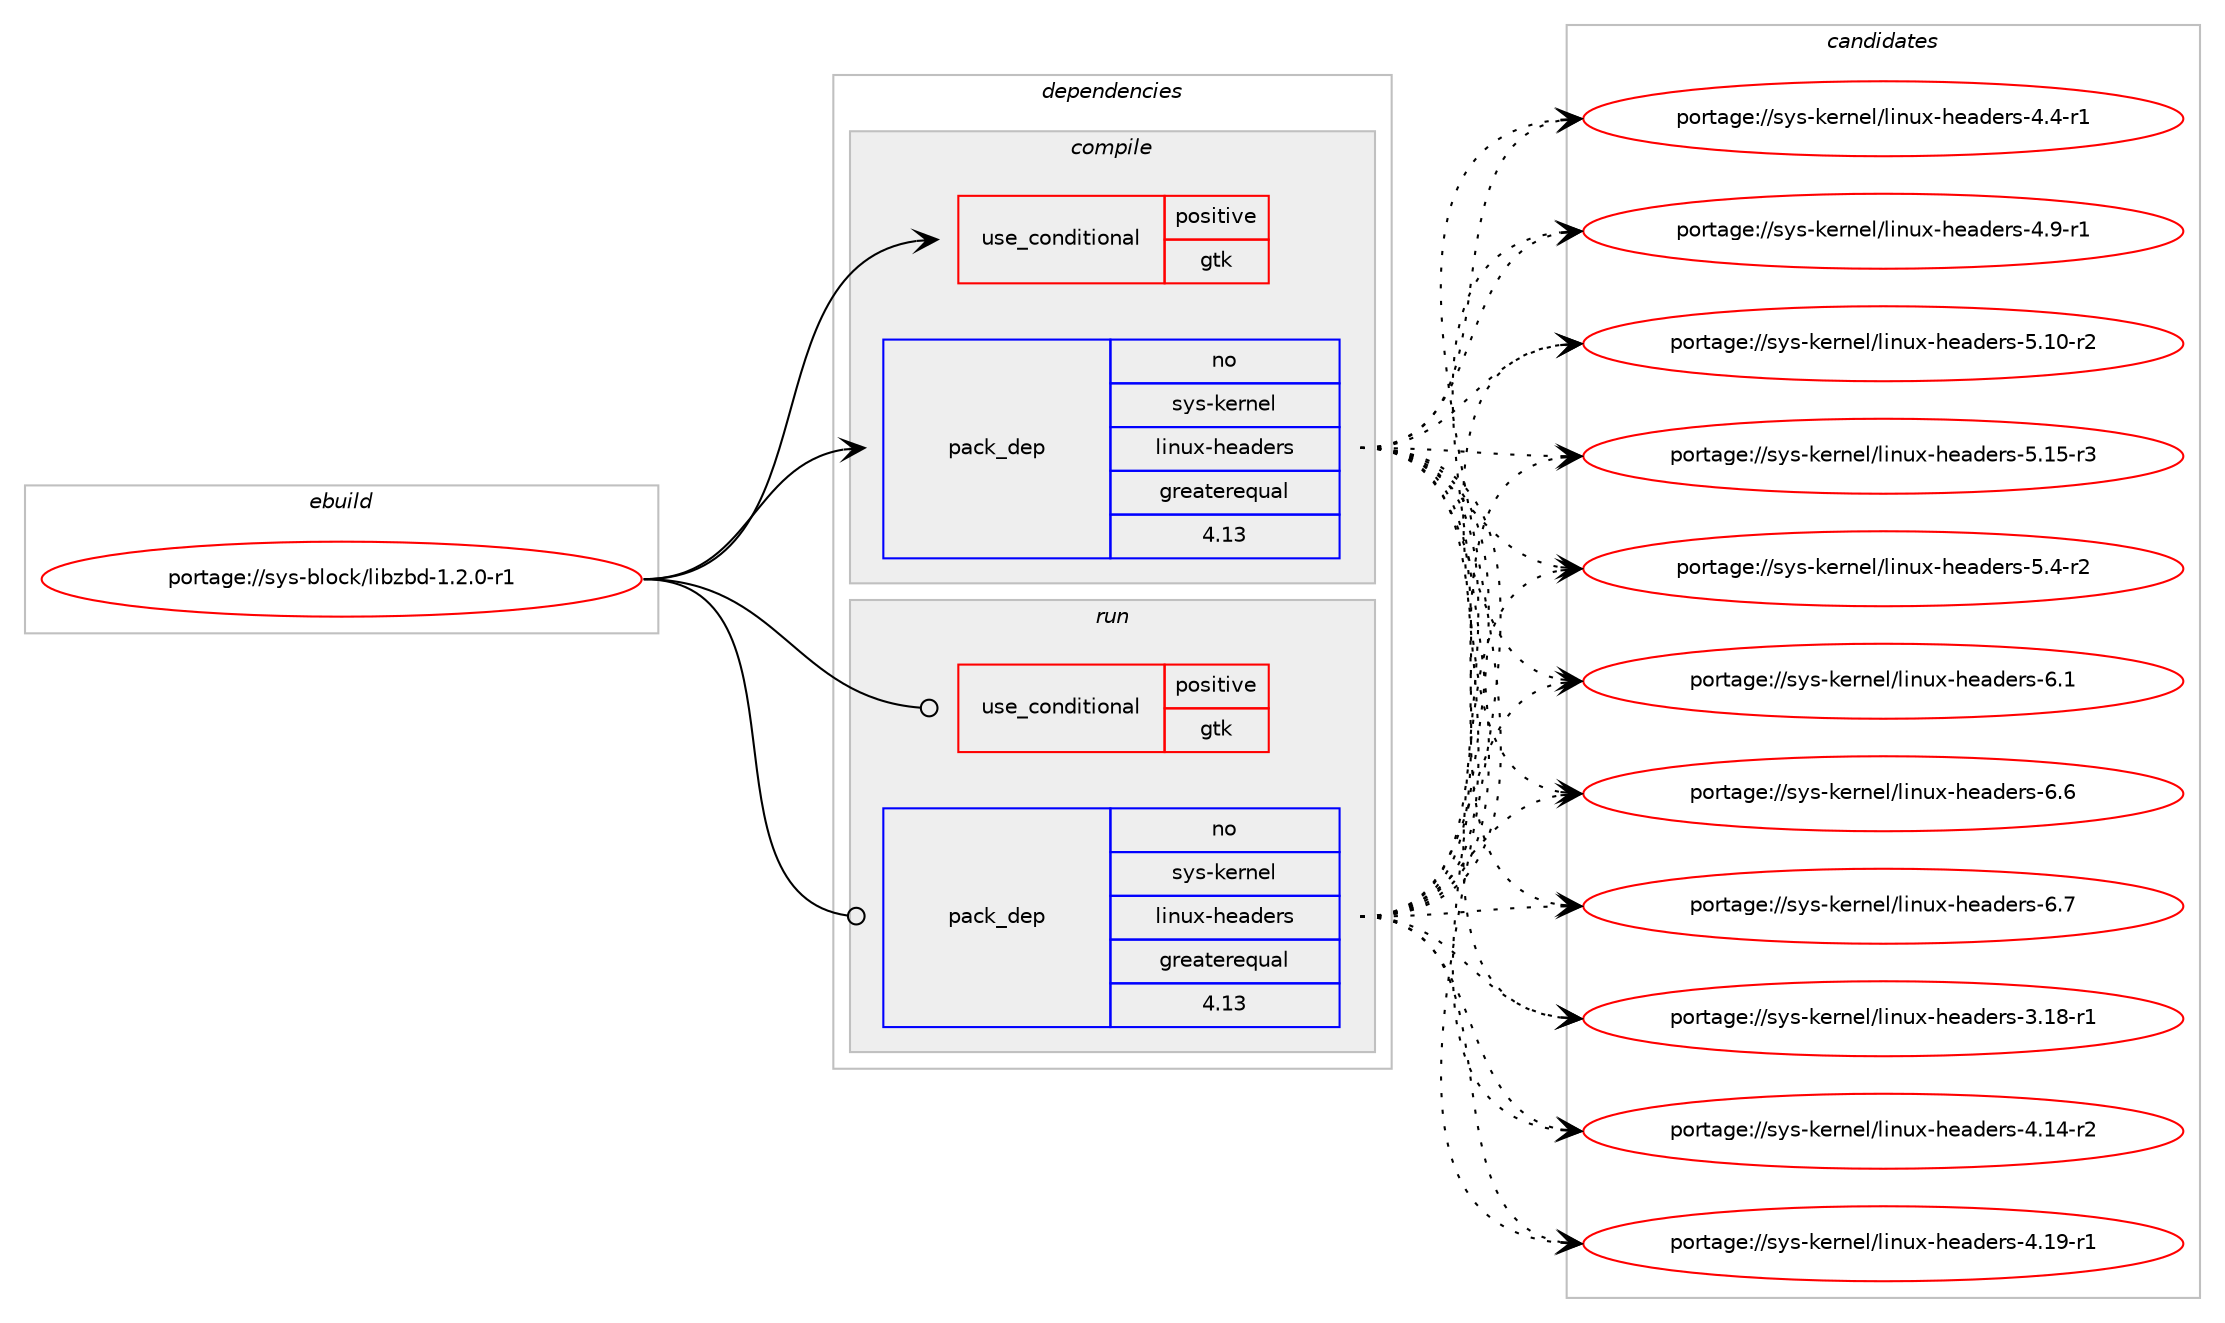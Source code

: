 digraph prolog {

# *************
# Graph options
# *************

newrank=true;
concentrate=true;
compound=true;
graph [rankdir=LR,fontname=Helvetica,fontsize=10,ranksep=1.5];#, ranksep=2.5, nodesep=0.2];
edge  [arrowhead=vee];
node  [fontname=Helvetica,fontsize=10];

# **********
# The ebuild
# **********

subgraph cluster_leftcol {
color=gray;
rank=same;
label=<<i>ebuild</i>>;
id [label="portage://sys-block/libzbd-1.2.0-r1", color=red, width=4, href="../sys-block/libzbd-1.2.0-r1.svg"];
}

# ****************
# The dependencies
# ****************

subgraph cluster_midcol {
color=gray;
label=<<i>dependencies</i>>;
subgraph cluster_compile {
fillcolor="#eeeeee";
style=filled;
label=<<i>compile</i>>;
subgraph cond13456 {
dependency19894 [label=<<TABLE BORDER="0" CELLBORDER="1" CELLSPACING="0" CELLPADDING="4"><TR><TD ROWSPAN="3" CELLPADDING="10">use_conditional</TD></TR><TR><TD>positive</TD></TR><TR><TD>gtk</TD></TR></TABLE>>, shape=none, color=red];
# *** BEGIN UNKNOWN DEPENDENCY TYPE (TODO) ***
# dependency19894 -> package_dependency(portage://sys-block/libzbd-1.2.0-r1,install,no,x11-libs,gtk+,none,[,,],[slot(3)],[])
# *** END UNKNOWN DEPENDENCY TYPE (TODO) ***

}
id:e -> dependency19894:w [weight=20,style="solid",arrowhead="vee"];
subgraph pack6257 {
dependency19895 [label=<<TABLE BORDER="0" CELLBORDER="1" CELLSPACING="0" CELLPADDING="4" WIDTH="220"><TR><TD ROWSPAN="6" CELLPADDING="30">pack_dep</TD></TR><TR><TD WIDTH="110">no</TD></TR><TR><TD>sys-kernel</TD></TR><TR><TD>linux-headers</TD></TR><TR><TD>greaterequal</TD></TR><TR><TD>4.13</TD></TR></TABLE>>, shape=none, color=blue];
}
id:e -> dependency19895:w [weight=20,style="solid",arrowhead="vee"];
}
subgraph cluster_compileandrun {
fillcolor="#eeeeee";
style=filled;
label=<<i>compile and run</i>>;
}
subgraph cluster_run {
fillcolor="#eeeeee";
style=filled;
label=<<i>run</i>>;
subgraph cond13457 {
dependency19896 [label=<<TABLE BORDER="0" CELLBORDER="1" CELLSPACING="0" CELLPADDING="4"><TR><TD ROWSPAN="3" CELLPADDING="10">use_conditional</TD></TR><TR><TD>positive</TD></TR><TR><TD>gtk</TD></TR></TABLE>>, shape=none, color=red];
# *** BEGIN UNKNOWN DEPENDENCY TYPE (TODO) ***
# dependency19896 -> package_dependency(portage://sys-block/libzbd-1.2.0-r1,run,no,x11-libs,gtk+,none,[,,],[slot(3)],[])
# *** END UNKNOWN DEPENDENCY TYPE (TODO) ***

}
id:e -> dependency19896:w [weight=20,style="solid",arrowhead="odot"];
subgraph pack6258 {
dependency19897 [label=<<TABLE BORDER="0" CELLBORDER="1" CELLSPACING="0" CELLPADDING="4" WIDTH="220"><TR><TD ROWSPAN="6" CELLPADDING="30">pack_dep</TD></TR><TR><TD WIDTH="110">no</TD></TR><TR><TD>sys-kernel</TD></TR><TR><TD>linux-headers</TD></TR><TR><TD>greaterequal</TD></TR><TR><TD>4.13</TD></TR></TABLE>>, shape=none, color=blue];
}
id:e -> dependency19897:w [weight=20,style="solid",arrowhead="odot"];
}
}

# **************
# The candidates
# **************

subgraph cluster_choices {
rank=same;
color=gray;
label=<<i>candidates</i>>;

subgraph choice6257 {
color=black;
nodesep=1;
choice1151211154510710111411010110847108105110117120451041019710010111411545514649564511449 [label="portage://sys-kernel/linux-headers-3.18-r1", color=red, width=4,href="../sys-kernel/linux-headers-3.18-r1.svg"];
choice1151211154510710111411010110847108105110117120451041019710010111411545524649524511450 [label="portage://sys-kernel/linux-headers-4.14-r2", color=red, width=4,href="../sys-kernel/linux-headers-4.14-r2.svg"];
choice1151211154510710111411010110847108105110117120451041019710010111411545524649574511449 [label="portage://sys-kernel/linux-headers-4.19-r1", color=red, width=4,href="../sys-kernel/linux-headers-4.19-r1.svg"];
choice11512111545107101114110101108471081051101171204510410197100101114115455246524511449 [label="portage://sys-kernel/linux-headers-4.4-r1", color=red, width=4,href="../sys-kernel/linux-headers-4.4-r1.svg"];
choice11512111545107101114110101108471081051101171204510410197100101114115455246574511449 [label="portage://sys-kernel/linux-headers-4.9-r1", color=red, width=4,href="../sys-kernel/linux-headers-4.9-r1.svg"];
choice1151211154510710111411010110847108105110117120451041019710010111411545534649484511450 [label="portage://sys-kernel/linux-headers-5.10-r2", color=red, width=4,href="../sys-kernel/linux-headers-5.10-r2.svg"];
choice1151211154510710111411010110847108105110117120451041019710010111411545534649534511451 [label="portage://sys-kernel/linux-headers-5.15-r3", color=red, width=4,href="../sys-kernel/linux-headers-5.15-r3.svg"];
choice11512111545107101114110101108471081051101171204510410197100101114115455346524511450 [label="portage://sys-kernel/linux-headers-5.4-r2", color=red, width=4,href="../sys-kernel/linux-headers-5.4-r2.svg"];
choice1151211154510710111411010110847108105110117120451041019710010111411545544649 [label="portage://sys-kernel/linux-headers-6.1", color=red, width=4,href="../sys-kernel/linux-headers-6.1.svg"];
choice1151211154510710111411010110847108105110117120451041019710010111411545544654 [label="portage://sys-kernel/linux-headers-6.6", color=red, width=4,href="../sys-kernel/linux-headers-6.6.svg"];
choice1151211154510710111411010110847108105110117120451041019710010111411545544655 [label="portage://sys-kernel/linux-headers-6.7", color=red, width=4,href="../sys-kernel/linux-headers-6.7.svg"];
dependency19895:e -> choice1151211154510710111411010110847108105110117120451041019710010111411545514649564511449:w [style=dotted,weight="100"];
dependency19895:e -> choice1151211154510710111411010110847108105110117120451041019710010111411545524649524511450:w [style=dotted,weight="100"];
dependency19895:e -> choice1151211154510710111411010110847108105110117120451041019710010111411545524649574511449:w [style=dotted,weight="100"];
dependency19895:e -> choice11512111545107101114110101108471081051101171204510410197100101114115455246524511449:w [style=dotted,weight="100"];
dependency19895:e -> choice11512111545107101114110101108471081051101171204510410197100101114115455246574511449:w [style=dotted,weight="100"];
dependency19895:e -> choice1151211154510710111411010110847108105110117120451041019710010111411545534649484511450:w [style=dotted,weight="100"];
dependency19895:e -> choice1151211154510710111411010110847108105110117120451041019710010111411545534649534511451:w [style=dotted,weight="100"];
dependency19895:e -> choice11512111545107101114110101108471081051101171204510410197100101114115455346524511450:w [style=dotted,weight="100"];
dependency19895:e -> choice1151211154510710111411010110847108105110117120451041019710010111411545544649:w [style=dotted,weight="100"];
dependency19895:e -> choice1151211154510710111411010110847108105110117120451041019710010111411545544654:w [style=dotted,weight="100"];
dependency19895:e -> choice1151211154510710111411010110847108105110117120451041019710010111411545544655:w [style=dotted,weight="100"];
}
subgraph choice6258 {
color=black;
nodesep=1;
choice1151211154510710111411010110847108105110117120451041019710010111411545514649564511449 [label="portage://sys-kernel/linux-headers-3.18-r1", color=red, width=4,href="../sys-kernel/linux-headers-3.18-r1.svg"];
choice1151211154510710111411010110847108105110117120451041019710010111411545524649524511450 [label="portage://sys-kernel/linux-headers-4.14-r2", color=red, width=4,href="../sys-kernel/linux-headers-4.14-r2.svg"];
choice1151211154510710111411010110847108105110117120451041019710010111411545524649574511449 [label="portage://sys-kernel/linux-headers-4.19-r1", color=red, width=4,href="../sys-kernel/linux-headers-4.19-r1.svg"];
choice11512111545107101114110101108471081051101171204510410197100101114115455246524511449 [label="portage://sys-kernel/linux-headers-4.4-r1", color=red, width=4,href="../sys-kernel/linux-headers-4.4-r1.svg"];
choice11512111545107101114110101108471081051101171204510410197100101114115455246574511449 [label="portage://sys-kernel/linux-headers-4.9-r1", color=red, width=4,href="../sys-kernel/linux-headers-4.9-r1.svg"];
choice1151211154510710111411010110847108105110117120451041019710010111411545534649484511450 [label="portage://sys-kernel/linux-headers-5.10-r2", color=red, width=4,href="../sys-kernel/linux-headers-5.10-r2.svg"];
choice1151211154510710111411010110847108105110117120451041019710010111411545534649534511451 [label="portage://sys-kernel/linux-headers-5.15-r3", color=red, width=4,href="../sys-kernel/linux-headers-5.15-r3.svg"];
choice11512111545107101114110101108471081051101171204510410197100101114115455346524511450 [label="portage://sys-kernel/linux-headers-5.4-r2", color=red, width=4,href="../sys-kernel/linux-headers-5.4-r2.svg"];
choice1151211154510710111411010110847108105110117120451041019710010111411545544649 [label="portage://sys-kernel/linux-headers-6.1", color=red, width=4,href="../sys-kernel/linux-headers-6.1.svg"];
choice1151211154510710111411010110847108105110117120451041019710010111411545544654 [label="portage://sys-kernel/linux-headers-6.6", color=red, width=4,href="../sys-kernel/linux-headers-6.6.svg"];
choice1151211154510710111411010110847108105110117120451041019710010111411545544655 [label="portage://sys-kernel/linux-headers-6.7", color=red, width=4,href="../sys-kernel/linux-headers-6.7.svg"];
dependency19897:e -> choice1151211154510710111411010110847108105110117120451041019710010111411545514649564511449:w [style=dotted,weight="100"];
dependency19897:e -> choice1151211154510710111411010110847108105110117120451041019710010111411545524649524511450:w [style=dotted,weight="100"];
dependency19897:e -> choice1151211154510710111411010110847108105110117120451041019710010111411545524649574511449:w [style=dotted,weight="100"];
dependency19897:e -> choice11512111545107101114110101108471081051101171204510410197100101114115455246524511449:w [style=dotted,weight="100"];
dependency19897:e -> choice11512111545107101114110101108471081051101171204510410197100101114115455246574511449:w [style=dotted,weight="100"];
dependency19897:e -> choice1151211154510710111411010110847108105110117120451041019710010111411545534649484511450:w [style=dotted,weight="100"];
dependency19897:e -> choice1151211154510710111411010110847108105110117120451041019710010111411545534649534511451:w [style=dotted,weight="100"];
dependency19897:e -> choice11512111545107101114110101108471081051101171204510410197100101114115455346524511450:w [style=dotted,weight="100"];
dependency19897:e -> choice1151211154510710111411010110847108105110117120451041019710010111411545544649:w [style=dotted,weight="100"];
dependency19897:e -> choice1151211154510710111411010110847108105110117120451041019710010111411545544654:w [style=dotted,weight="100"];
dependency19897:e -> choice1151211154510710111411010110847108105110117120451041019710010111411545544655:w [style=dotted,weight="100"];
}
}

}
